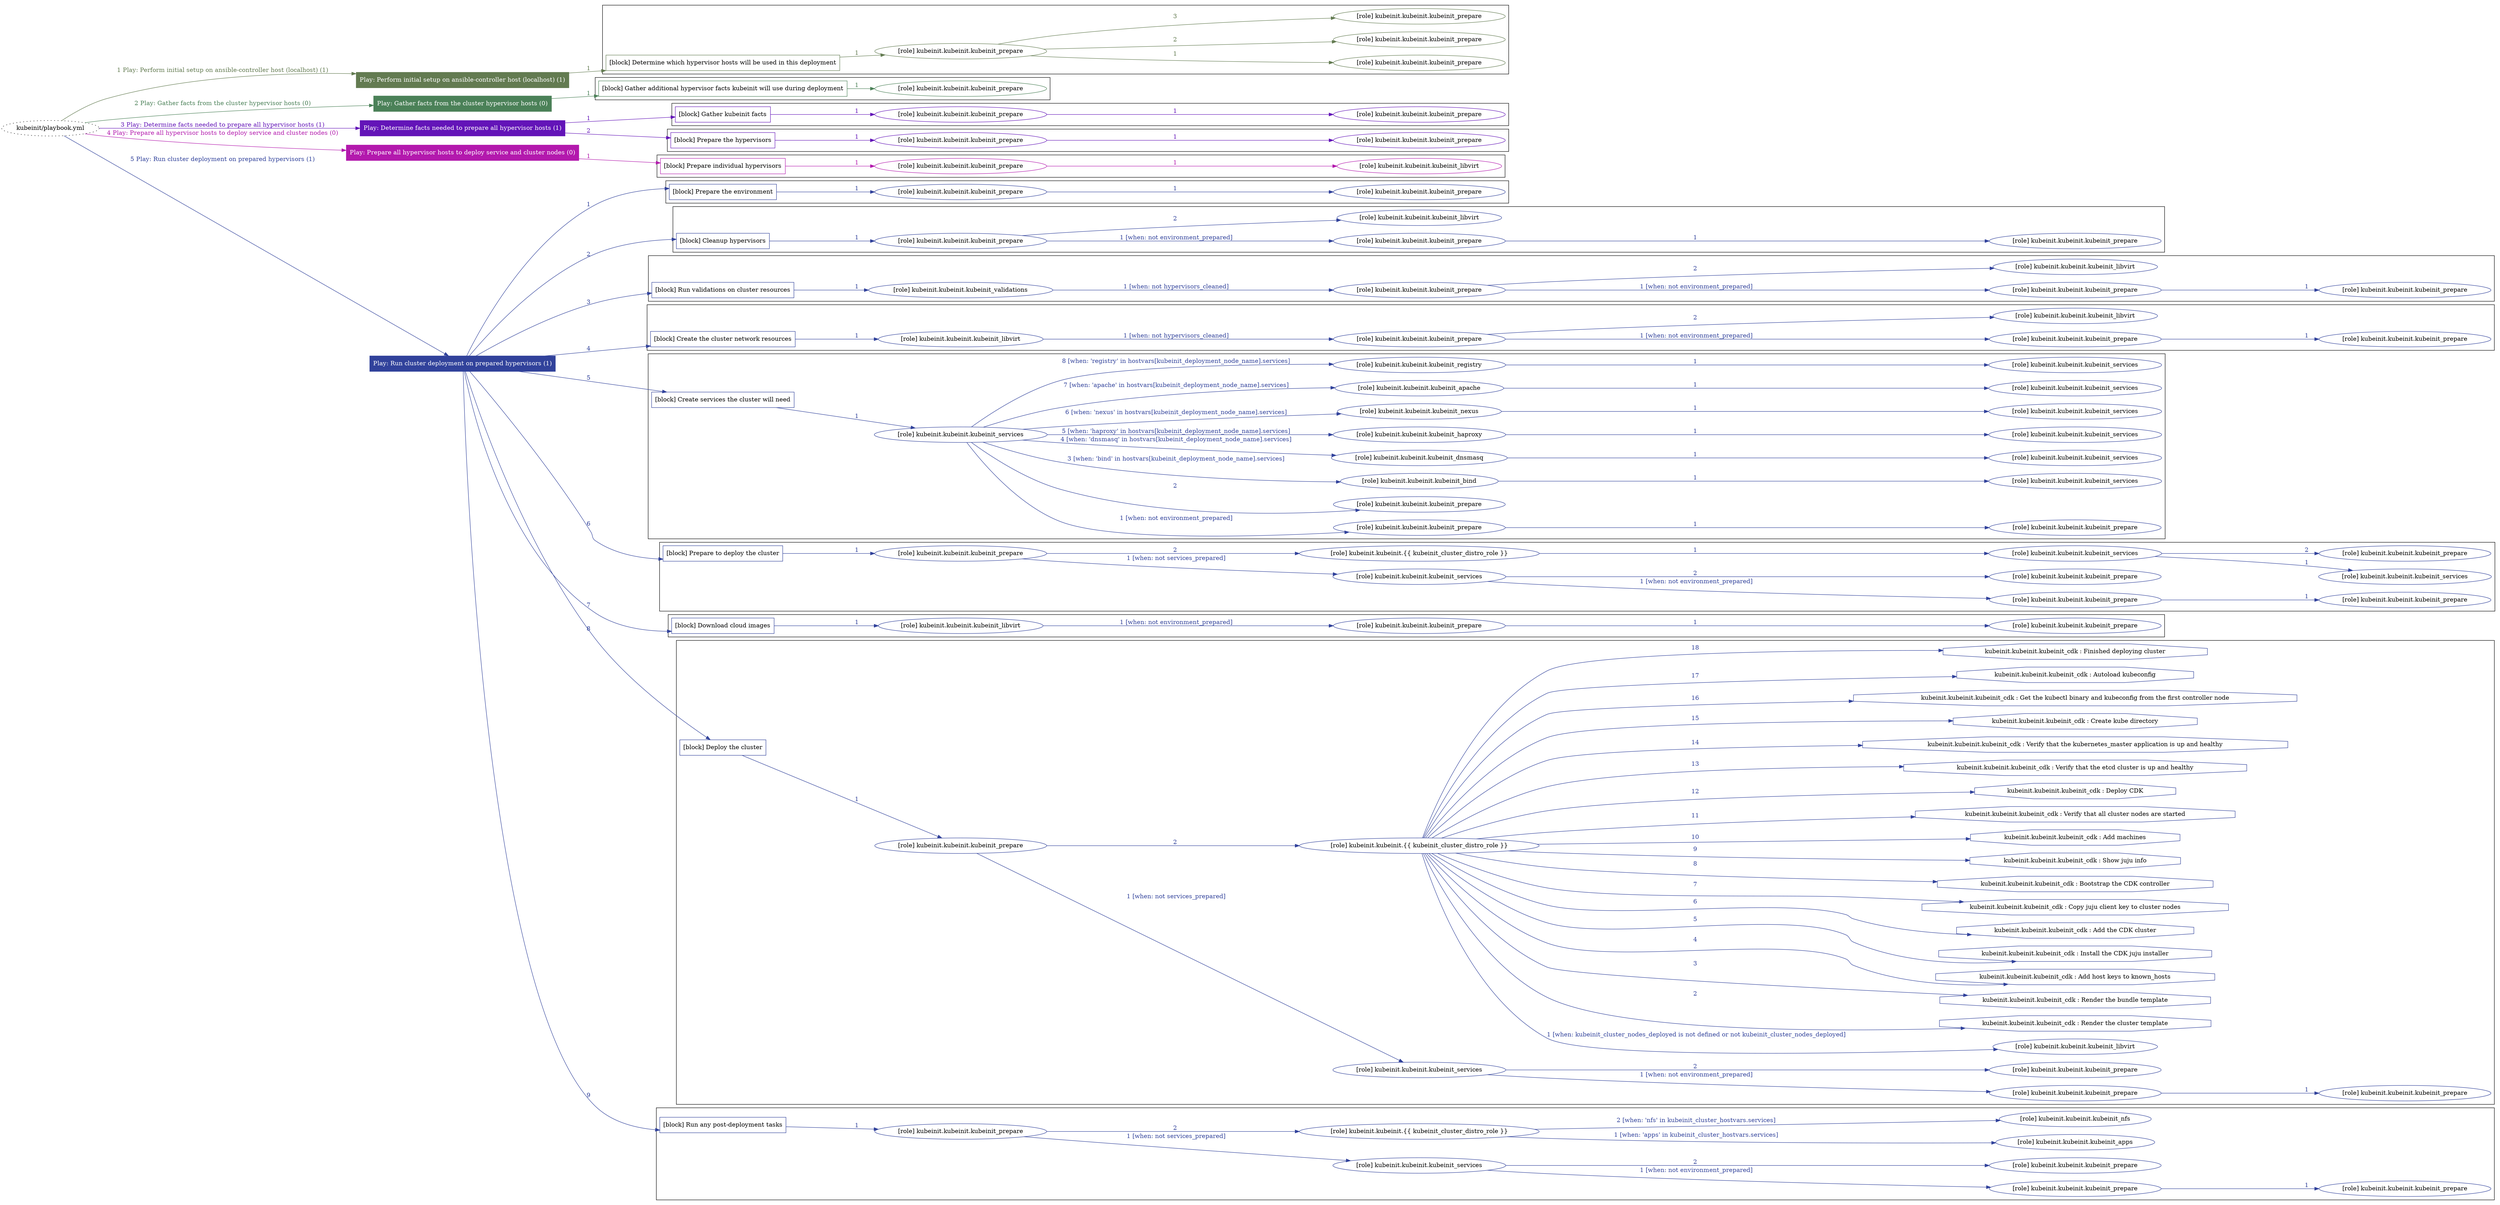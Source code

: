 digraph {
	graph [concentrate=true ordering=in rankdir=LR ratio=fill]
	edge [esep=5 sep=10]
	"kubeinit/playbook.yml" [URL="/home/runner/work/kubeinit/kubeinit/kubeinit/playbook.yml" id=playbook_e1e4da95 style=dotted]
	"kubeinit/playbook.yml" -> play_d8d4d4ca [label="1 Play: Perform initial setup on ansible-controller host (localhost) (1)" color="#637b51" fontcolor="#637b51" id=edge_playbook_e1e4da95_play_d8d4d4ca labeltooltip="1 Play: Perform initial setup on ansible-controller host (localhost) (1)" tooltip="1 Play: Perform initial setup on ansible-controller host (localhost) (1)"]
	subgraph "Play: Perform initial setup on ansible-controller host (localhost) (1)" {
		play_d8d4d4ca [label="Play: Perform initial setup on ansible-controller host (localhost) (1)" URL="/home/runner/work/kubeinit/kubeinit/kubeinit/playbook.yml" color="#637b51" fontcolor="#ffffff" id=play_d8d4d4ca shape=box style=filled tooltip=localhost]
		play_d8d4d4ca -> block_7178532d [label=1 color="#637b51" fontcolor="#637b51" id=edge_1_play_d8d4d4ca_block_7178532d labeltooltip=1 tooltip=1]
		subgraph cluster_block_7178532d {
			block_7178532d [label="[block] Determine which hypervisor hosts will be used in this deployment" URL="/home/runner/work/kubeinit/kubeinit/kubeinit/playbook.yml" color="#637b51" id=block_7178532d labeltooltip="Determine which hypervisor hosts will be used in this deployment" shape=box tooltip="Determine which hypervisor hosts will be used in this deployment"]
			block_7178532d -> role_4042039b [label="1 " color="#637b51" fontcolor="#637b51" id=edge_1_block_7178532d_role_4042039b labeltooltip="1 " tooltip="1 "]
			subgraph "kubeinit.kubeinit.kubeinit_prepare" {
				role_4042039b [label="[role] kubeinit.kubeinit.kubeinit_prepare" URL="/home/runner/work/kubeinit/kubeinit/kubeinit/playbook.yml" color="#637b51" id=role_4042039b tooltip="kubeinit.kubeinit.kubeinit_prepare"]
				role_4042039b -> role_288b2e9c [label="1 " color="#637b51" fontcolor="#637b51" id=edge_1_role_4042039b_role_288b2e9c labeltooltip="1 " tooltip="1 "]
				subgraph "kubeinit.kubeinit.kubeinit_prepare" {
					role_288b2e9c [label="[role] kubeinit.kubeinit.kubeinit_prepare" URL="/home/runner/.ansible/collections/ansible_collections/kubeinit/kubeinit/roles/kubeinit_prepare/tasks/build_hypervisors_group.yml" color="#637b51" id=role_288b2e9c tooltip="kubeinit.kubeinit.kubeinit_prepare"]
				}
				role_4042039b -> role_0682176b [label="2 " color="#637b51" fontcolor="#637b51" id=edge_2_role_4042039b_role_0682176b labeltooltip="2 " tooltip="2 "]
				subgraph "kubeinit.kubeinit.kubeinit_prepare" {
					role_0682176b [label="[role] kubeinit.kubeinit.kubeinit_prepare" URL="/home/runner/.ansible/collections/ansible_collections/kubeinit/kubeinit/roles/kubeinit_prepare/tasks/build_hypervisors_group.yml" color="#637b51" id=role_0682176b tooltip="kubeinit.kubeinit.kubeinit_prepare"]
				}
				role_4042039b -> role_2cf18e9c [label="3 " color="#637b51" fontcolor="#637b51" id=edge_3_role_4042039b_role_2cf18e9c labeltooltip="3 " tooltip="3 "]
				subgraph "kubeinit.kubeinit.kubeinit_prepare" {
					role_2cf18e9c [label="[role] kubeinit.kubeinit.kubeinit_prepare" URL="/home/runner/.ansible/collections/ansible_collections/kubeinit/kubeinit/roles/kubeinit_prepare/tasks/build_hypervisors_group.yml" color="#637b51" id=role_2cf18e9c tooltip="kubeinit.kubeinit.kubeinit_prepare"]
				}
			}
		}
	}
	"kubeinit/playbook.yml" -> play_faad1d9b [label="2 Play: Gather facts from the cluster hypervisor hosts (0)" color="#4b8158" fontcolor="#4b8158" id=edge_playbook_e1e4da95_play_faad1d9b labeltooltip="2 Play: Gather facts from the cluster hypervisor hosts (0)" tooltip="2 Play: Gather facts from the cluster hypervisor hosts (0)"]
	subgraph "Play: Gather facts from the cluster hypervisor hosts (0)" {
		play_faad1d9b [label="Play: Gather facts from the cluster hypervisor hosts (0)" URL="/home/runner/work/kubeinit/kubeinit/kubeinit/playbook.yml" color="#4b8158" fontcolor="#ffffff" id=play_faad1d9b shape=box style=filled tooltip="Play: Gather facts from the cluster hypervisor hosts (0)"]
		play_faad1d9b -> block_1a191f81 [label=1 color="#4b8158" fontcolor="#4b8158" id=edge_1_play_faad1d9b_block_1a191f81 labeltooltip=1 tooltip=1]
		subgraph cluster_block_1a191f81 {
			block_1a191f81 [label="[block] Gather additional hypervisor facts kubeinit will use during deployment" URL="/home/runner/work/kubeinit/kubeinit/kubeinit/playbook.yml" color="#4b8158" id=block_1a191f81 labeltooltip="Gather additional hypervisor facts kubeinit will use during deployment" shape=box tooltip="Gather additional hypervisor facts kubeinit will use during deployment"]
			block_1a191f81 -> role_dd148621 [label="1 " color="#4b8158" fontcolor="#4b8158" id=edge_1_block_1a191f81_role_dd148621 labeltooltip="1 " tooltip="1 "]
			subgraph "kubeinit.kubeinit.kubeinit_prepare" {
				role_dd148621 [label="[role] kubeinit.kubeinit.kubeinit_prepare" URL="/home/runner/work/kubeinit/kubeinit/kubeinit/playbook.yml" color="#4b8158" id=role_dd148621 tooltip="kubeinit.kubeinit.kubeinit_prepare"]
			}
		}
	}
	"kubeinit/playbook.yml" -> play_9a95174c [label="3 Play: Determine facts needed to prepare all hypervisor hosts (1)" color="#6314b8" fontcolor="#6314b8" id=edge_playbook_e1e4da95_play_9a95174c labeltooltip="3 Play: Determine facts needed to prepare all hypervisor hosts (1)" tooltip="3 Play: Determine facts needed to prepare all hypervisor hosts (1)"]
	subgraph "Play: Determine facts needed to prepare all hypervisor hosts (1)" {
		play_9a95174c [label="Play: Determine facts needed to prepare all hypervisor hosts (1)" URL="/home/runner/work/kubeinit/kubeinit/kubeinit/playbook.yml" color="#6314b8" fontcolor="#ffffff" id=play_9a95174c shape=box style=filled tooltip=localhost]
		play_9a95174c -> block_480cbe1d [label=1 color="#6314b8" fontcolor="#6314b8" id=edge_1_play_9a95174c_block_480cbe1d labeltooltip=1 tooltip=1]
		subgraph cluster_block_480cbe1d {
			block_480cbe1d [label="[block] Gather kubeinit facts" URL="/home/runner/work/kubeinit/kubeinit/kubeinit/playbook.yml" color="#6314b8" id=block_480cbe1d labeltooltip="Gather kubeinit facts" shape=box tooltip="Gather kubeinit facts"]
			block_480cbe1d -> role_0098c90d [label="1 " color="#6314b8" fontcolor="#6314b8" id=edge_1_block_480cbe1d_role_0098c90d labeltooltip="1 " tooltip="1 "]
			subgraph "kubeinit.kubeinit.kubeinit_prepare" {
				role_0098c90d [label="[role] kubeinit.kubeinit.kubeinit_prepare" URL="/home/runner/work/kubeinit/kubeinit/kubeinit/playbook.yml" color="#6314b8" id=role_0098c90d tooltip="kubeinit.kubeinit.kubeinit_prepare"]
				role_0098c90d -> role_ab1ab7ad [label="1 " color="#6314b8" fontcolor="#6314b8" id=edge_1_role_0098c90d_role_ab1ab7ad labeltooltip="1 " tooltip="1 "]
				subgraph "kubeinit.kubeinit.kubeinit_prepare" {
					role_ab1ab7ad [label="[role] kubeinit.kubeinit.kubeinit_prepare" URL="/home/runner/.ansible/collections/ansible_collections/kubeinit/kubeinit/roles/kubeinit_prepare/tasks/gather_kubeinit_facts.yml" color="#6314b8" id=role_ab1ab7ad tooltip="kubeinit.kubeinit.kubeinit_prepare"]
				}
			}
		}
		play_9a95174c -> block_c4bb0f3f [label=2 color="#6314b8" fontcolor="#6314b8" id=edge_2_play_9a95174c_block_c4bb0f3f labeltooltip=2 tooltip=2]
		subgraph cluster_block_c4bb0f3f {
			block_c4bb0f3f [label="[block] Prepare the hypervisors" URL="/home/runner/work/kubeinit/kubeinit/kubeinit/playbook.yml" color="#6314b8" id=block_c4bb0f3f labeltooltip="Prepare the hypervisors" shape=box tooltip="Prepare the hypervisors"]
			block_c4bb0f3f -> role_f9d6771d [label="1 " color="#6314b8" fontcolor="#6314b8" id=edge_1_block_c4bb0f3f_role_f9d6771d labeltooltip="1 " tooltip="1 "]
			subgraph "kubeinit.kubeinit.kubeinit_prepare" {
				role_f9d6771d [label="[role] kubeinit.kubeinit.kubeinit_prepare" URL="/home/runner/work/kubeinit/kubeinit/kubeinit/playbook.yml" color="#6314b8" id=role_f9d6771d tooltip="kubeinit.kubeinit.kubeinit_prepare"]
				role_f9d6771d -> role_f7656b5c [label="1 " color="#6314b8" fontcolor="#6314b8" id=edge_1_role_f9d6771d_role_f7656b5c labeltooltip="1 " tooltip="1 "]
				subgraph "kubeinit.kubeinit.kubeinit_prepare" {
					role_f7656b5c [label="[role] kubeinit.kubeinit.kubeinit_prepare" URL="/home/runner/.ansible/collections/ansible_collections/kubeinit/kubeinit/roles/kubeinit_prepare/tasks/gather_kubeinit_facts.yml" color="#6314b8" id=role_f7656b5c tooltip="kubeinit.kubeinit.kubeinit_prepare"]
				}
			}
		}
	}
	"kubeinit/playbook.yml" -> play_674c0ba4 [label="4 Play: Prepare all hypervisor hosts to deploy service and cluster nodes (0)" color="#b319ad" fontcolor="#b319ad" id=edge_playbook_e1e4da95_play_674c0ba4 labeltooltip="4 Play: Prepare all hypervisor hosts to deploy service and cluster nodes (0)" tooltip="4 Play: Prepare all hypervisor hosts to deploy service and cluster nodes (0)"]
	subgraph "Play: Prepare all hypervisor hosts to deploy service and cluster nodes (0)" {
		play_674c0ba4 [label="Play: Prepare all hypervisor hosts to deploy service and cluster nodes (0)" URL="/home/runner/work/kubeinit/kubeinit/kubeinit/playbook.yml" color="#b319ad" fontcolor="#ffffff" id=play_674c0ba4 shape=box style=filled tooltip="Play: Prepare all hypervisor hosts to deploy service and cluster nodes (0)"]
		play_674c0ba4 -> block_25540a7f [label=1 color="#b319ad" fontcolor="#b319ad" id=edge_1_play_674c0ba4_block_25540a7f labeltooltip=1 tooltip=1]
		subgraph cluster_block_25540a7f {
			block_25540a7f [label="[block] Prepare individual hypervisors" URL="/home/runner/work/kubeinit/kubeinit/kubeinit/playbook.yml" color="#b319ad" id=block_25540a7f labeltooltip="Prepare individual hypervisors" shape=box tooltip="Prepare individual hypervisors"]
			block_25540a7f -> role_861c9863 [label="1 " color="#b319ad" fontcolor="#b319ad" id=edge_1_block_25540a7f_role_861c9863 labeltooltip="1 " tooltip="1 "]
			subgraph "kubeinit.kubeinit.kubeinit_prepare" {
				role_861c9863 [label="[role] kubeinit.kubeinit.kubeinit_prepare" URL="/home/runner/work/kubeinit/kubeinit/kubeinit/playbook.yml" color="#b319ad" id=role_861c9863 tooltip="kubeinit.kubeinit.kubeinit_prepare"]
				role_861c9863 -> role_f15ab247 [label="1 " color="#b319ad" fontcolor="#b319ad" id=edge_1_role_861c9863_role_f15ab247 labeltooltip="1 " tooltip="1 "]
				subgraph "kubeinit.kubeinit.kubeinit_libvirt" {
					role_f15ab247 [label="[role] kubeinit.kubeinit.kubeinit_libvirt" URL="/home/runner/.ansible/collections/ansible_collections/kubeinit/kubeinit/roles/kubeinit_prepare/tasks/prepare_hypervisor.yml" color="#b319ad" id=role_f15ab247 tooltip="kubeinit.kubeinit.kubeinit_libvirt"]
				}
			}
		}
	}
	"kubeinit/playbook.yml" -> play_2b85de58 [label="5 Play: Run cluster deployment on prepared hypervisors (1)" color="#31429b" fontcolor="#31429b" id=edge_playbook_e1e4da95_play_2b85de58 labeltooltip="5 Play: Run cluster deployment on prepared hypervisors (1)" tooltip="5 Play: Run cluster deployment on prepared hypervisors (1)"]
	subgraph "Play: Run cluster deployment on prepared hypervisors (1)" {
		play_2b85de58 [label="Play: Run cluster deployment on prepared hypervisors (1)" URL="/home/runner/work/kubeinit/kubeinit/kubeinit/playbook.yml" color="#31429b" fontcolor="#ffffff" id=play_2b85de58 shape=box style=filled tooltip=localhost]
		play_2b85de58 -> block_8cc880cf [label=1 color="#31429b" fontcolor="#31429b" id=edge_1_play_2b85de58_block_8cc880cf labeltooltip=1 tooltip=1]
		subgraph cluster_block_8cc880cf {
			block_8cc880cf [label="[block] Prepare the environment" URL="/home/runner/work/kubeinit/kubeinit/kubeinit/playbook.yml" color="#31429b" id=block_8cc880cf labeltooltip="Prepare the environment" shape=box tooltip="Prepare the environment"]
			block_8cc880cf -> role_47efec41 [label="1 " color="#31429b" fontcolor="#31429b" id=edge_1_block_8cc880cf_role_47efec41 labeltooltip="1 " tooltip="1 "]
			subgraph "kubeinit.kubeinit.kubeinit_prepare" {
				role_47efec41 [label="[role] kubeinit.kubeinit.kubeinit_prepare" URL="/home/runner/work/kubeinit/kubeinit/kubeinit/playbook.yml" color="#31429b" id=role_47efec41 tooltip="kubeinit.kubeinit.kubeinit_prepare"]
				role_47efec41 -> role_782ab418 [label="1 " color="#31429b" fontcolor="#31429b" id=edge_1_role_47efec41_role_782ab418 labeltooltip="1 " tooltip="1 "]
				subgraph "kubeinit.kubeinit.kubeinit_prepare" {
					role_782ab418 [label="[role] kubeinit.kubeinit.kubeinit_prepare" URL="/home/runner/.ansible/collections/ansible_collections/kubeinit/kubeinit/roles/kubeinit_prepare/tasks/gather_kubeinit_facts.yml" color="#31429b" id=role_782ab418 tooltip="kubeinit.kubeinit.kubeinit_prepare"]
				}
			}
		}
		play_2b85de58 -> block_e4428276 [label=2 color="#31429b" fontcolor="#31429b" id=edge_2_play_2b85de58_block_e4428276 labeltooltip=2 tooltip=2]
		subgraph cluster_block_e4428276 {
			block_e4428276 [label="[block] Cleanup hypervisors" URL="/home/runner/work/kubeinit/kubeinit/kubeinit/playbook.yml" color="#31429b" id=block_e4428276 labeltooltip="Cleanup hypervisors" shape=box tooltip="Cleanup hypervisors"]
			block_e4428276 -> role_70a4f35d [label="1 " color="#31429b" fontcolor="#31429b" id=edge_1_block_e4428276_role_70a4f35d labeltooltip="1 " tooltip="1 "]
			subgraph "kubeinit.kubeinit.kubeinit_prepare" {
				role_70a4f35d [label="[role] kubeinit.kubeinit.kubeinit_prepare" URL="/home/runner/work/kubeinit/kubeinit/kubeinit/playbook.yml" color="#31429b" id=role_70a4f35d tooltip="kubeinit.kubeinit.kubeinit_prepare"]
				role_70a4f35d -> role_fd4d84f5 [label="1 [when: not environment_prepared]" color="#31429b" fontcolor="#31429b" id=edge_1_role_70a4f35d_role_fd4d84f5 labeltooltip="1 [when: not environment_prepared]" tooltip="1 [when: not environment_prepared]"]
				subgraph "kubeinit.kubeinit.kubeinit_prepare" {
					role_fd4d84f5 [label="[role] kubeinit.kubeinit.kubeinit_prepare" URL="/home/runner/.ansible/collections/ansible_collections/kubeinit/kubeinit/roles/kubeinit_prepare/tasks/cleanup_hypervisors.yml" color="#31429b" id=role_fd4d84f5 tooltip="kubeinit.kubeinit.kubeinit_prepare"]
					role_fd4d84f5 -> role_768e4de8 [label="1 " color="#31429b" fontcolor="#31429b" id=edge_1_role_fd4d84f5_role_768e4de8 labeltooltip="1 " tooltip="1 "]
					subgraph "kubeinit.kubeinit.kubeinit_prepare" {
						role_768e4de8 [label="[role] kubeinit.kubeinit.kubeinit_prepare" URL="/home/runner/.ansible/collections/ansible_collections/kubeinit/kubeinit/roles/kubeinit_prepare/tasks/gather_kubeinit_facts.yml" color="#31429b" id=role_768e4de8 tooltip="kubeinit.kubeinit.kubeinit_prepare"]
					}
				}
				role_70a4f35d -> role_57cec357 [label="2 " color="#31429b" fontcolor="#31429b" id=edge_2_role_70a4f35d_role_57cec357 labeltooltip="2 " tooltip="2 "]
				subgraph "kubeinit.kubeinit.kubeinit_libvirt" {
					role_57cec357 [label="[role] kubeinit.kubeinit.kubeinit_libvirt" URL="/home/runner/.ansible/collections/ansible_collections/kubeinit/kubeinit/roles/kubeinit_prepare/tasks/cleanup_hypervisors.yml" color="#31429b" id=role_57cec357 tooltip="kubeinit.kubeinit.kubeinit_libvirt"]
				}
			}
		}
		play_2b85de58 -> block_4861296e [label=3 color="#31429b" fontcolor="#31429b" id=edge_3_play_2b85de58_block_4861296e labeltooltip=3 tooltip=3]
		subgraph cluster_block_4861296e {
			block_4861296e [label="[block] Run validations on cluster resources" URL="/home/runner/work/kubeinit/kubeinit/kubeinit/playbook.yml" color="#31429b" id=block_4861296e labeltooltip="Run validations on cluster resources" shape=box tooltip="Run validations on cluster resources"]
			block_4861296e -> role_fcd9c5e8 [label="1 " color="#31429b" fontcolor="#31429b" id=edge_1_block_4861296e_role_fcd9c5e8 labeltooltip="1 " tooltip="1 "]
			subgraph "kubeinit.kubeinit.kubeinit_validations" {
				role_fcd9c5e8 [label="[role] kubeinit.kubeinit.kubeinit_validations" URL="/home/runner/work/kubeinit/kubeinit/kubeinit/playbook.yml" color="#31429b" id=role_fcd9c5e8 tooltip="kubeinit.kubeinit.kubeinit_validations"]
				role_fcd9c5e8 -> role_704399d2 [label="1 [when: not hypervisors_cleaned]" color="#31429b" fontcolor="#31429b" id=edge_1_role_fcd9c5e8_role_704399d2 labeltooltip="1 [when: not hypervisors_cleaned]" tooltip="1 [when: not hypervisors_cleaned]"]
				subgraph "kubeinit.kubeinit.kubeinit_prepare" {
					role_704399d2 [label="[role] kubeinit.kubeinit.kubeinit_prepare" URL="/home/runner/.ansible/collections/ansible_collections/kubeinit/kubeinit/roles/kubeinit_validations/tasks/main.yml" color="#31429b" id=role_704399d2 tooltip="kubeinit.kubeinit.kubeinit_prepare"]
					role_704399d2 -> role_61cd9339 [label="1 [when: not environment_prepared]" color="#31429b" fontcolor="#31429b" id=edge_1_role_704399d2_role_61cd9339 labeltooltip="1 [when: not environment_prepared]" tooltip="1 [when: not environment_prepared]"]
					subgraph "kubeinit.kubeinit.kubeinit_prepare" {
						role_61cd9339 [label="[role] kubeinit.kubeinit.kubeinit_prepare" URL="/home/runner/.ansible/collections/ansible_collections/kubeinit/kubeinit/roles/kubeinit_prepare/tasks/cleanup_hypervisors.yml" color="#31429b" id=role_61cd9339 tooltip="kubeinit.kubeinit.kubeinit_prepare"]
						role_61cd9339 -> role_282848b5 [label="1 " color="#31429b" fontcolor="#31429b" id=edge_1_role_61cd9339_role_282848b5 labeltooltip="1 " tooltip="1 "]
						subgraph "kubeinit.kubeinit.kubeinit_prepare" {
							role_282848b5 [label="[role] kubeinit.kubeinit.kubeinit_prepare" URL="/home/runner/.ansible/collections/ansible_collections/kubeinit/kubeinit/roles/kubeinit_prepare/tasks/gather_kubeinit_facts.yml" color="#31429b" id=role_282848b5 tooltip="kubeinit.kubeinit.kubeinit_prepare"]
						}
					}
					role_704399d2 -> role_2e7571ec [label="2 " color="#31429b" fontcolor="#31429b" id=edge_2_role_704399d2_role_2e7571ec labeltooltip="2 " tooltip="2 "]
					subgraph "kubeinit.kubeinit.kubeinit_libvirt" {
						role_2e7571ec [label="[role] kubeinit.kubeinit.kubeinit_libvirt" URL="/home/runner/.ansible/collections/ansible_collections/kubeinit/kubeinit/roles/kubeinit_prepare/tasks/cleanup_hypervisors.yml" color="#31429b" id=role_2e7571ec tooltip="kubeinit.kubeinit.kubeinit_libvirt"]
					}
				}
			}
		}
		play_2b85de58 -> block_3d1e4376 [label=4 color="#31429b" fontcolor="#31429b" id=edge_4_play_2b85de58_block_3d1e4376 labeltooltip=4 tooltip=4]
		subgraph cluster_block_3d1e4376 {
			block_3d1e4376 [label="[block] Create the cluster network resources" URL="/home/runner/work/kubeinit/kubeinit/kubeinit/playbook.yml" color="#31429b" id=block_3d1e4376 labeltooltip="Create the cluster network resources" shape=box tooltip="Create the cluster network resources"]
			block_3d1e4376 -> role_6c755dd9 [label="1 " color="#31429b" fontcolor="#31429b" id=edge_1_block_3d1e4376_role_6c755dd9 labeltooltip="1 " tooltip="1 "]
			subgraph "kubeinit.kubeinit.kubeinit_libvirt" {
				role_6c755dd9 [label="[role] kubeinit.kubeinit.kubeinit_libvirt" URL="/home/runner/work/kubeinit/kubeinit/kubeinit/playbook.yml" color="#31429b" id=role_6c755dd9 tooltip="kubeinit.kubeinit.kubeinit_libvirt"]
				role_6c755dd9 -> role_7cd19bbb [label="1 [when: not hypervisors_cleaned]" color="#31429b" fontcolor="#31429b" id=edge_1_role_6c755dd9_role_7cd19bbb labeltooltip="1 [when: not hypervisors_cleaned]" tooltip="1 [when: not hypervisors_cleaned]"]
				subgraph "kubeinit.kubeinit.kubeinit_prepare" {
					role_7cd19bbb [label="[role] kubeinit.kubeinit.kubeinit_prepare" URL="/home/runner/.ansible/collections/ansible_collections/kubeinit/kubeinit/roles/kubeinit_libvirt/tasks/create_network.yml" color="#31429b" id=role_7cd19bbb tooltip="kubeinit.kubeinit.kubeinit_prepare"]
					role_7cd19bbb -> role_2f58f3f0 [label="1 [when: not environment_prepared]" color="#31429b" fontcolor="#31429b" id=edge_1_role_7cd19bbb_role_2f58f3f0 labeltooltip="1 [when: not environment_prepared]" tooltip="1 [when: not environment_prepared]"]
					subgraph "kubeinit.kubeinit.kubeinit_prepare" {
						role_2f58f3f0 [label="[role] kubeinit.kubeinit.kubeinit_prepare" URL="/home/runner/.ansible/collections/ansible_collections/kubeinit/kubeinit/roles/kubeinit_prepare/tasks/cleanup_hypervisors.yml" color="#31429b" id=role_2f58f3f0 tooltip="kubeinit.kubeinit.kubeinit_prepare"]
						role_2f58f3f0 -> role_3c39f061 [label="1 " color="#31429b" fontcolor="#31429b" id=edge_1_role_2f58f3f0_role_3c39f061 labeltooltip="1 " tooltip="1 "]
						subgraph "kubeinit.kubeinit.kubeinit_prepare" {
							role_3c39f061 [label="[role] kubeinit.kubeinit.kubeinit_prepare" URL="/home/runner/.ansible/collections/ansible_collections/kubeinit/kubeinit/roles/kubeinit_prepare/tasks/gather_kubeinit_facts.yml" color="#31429b" id=role_3c39f061 tooltip="kubeinit.kubeinit.kubeinit_prepare"]
						}
					}
					role_7cd19bbb -> role_d7ff1df0 [label="2 " color="#31429b" fontcolor="#31429b" id=edge_2_role_7cd19bbb_role_d7ff1df0 labeltooltip="2 " tooltip="2 "]
					subgraph "kubeinit.kubeinit.kubeinit_libvirt" {
						role_d7ff1df0 [label="[role] kubeinit.kubeinit.kubeinit_libvirt" URL="/home/runner/.ansible/collections/ansible_collections/kubeinit/kubeinit/roles/kubeinit_prepare/tasks/cleanup_hypervisors.yml" color="#31429b" id=role_d7ff1df0 tooltip="kubeinit.kubeinit.kubeinit_libvirt"]
					}
				}
			}
		}
		play_2b85de58 -> block_2cd5200f [label=5 color="#31429b" fontcolor="#31429b" id=edge_5_play_2b85de58_block_2cd5200f labeltooltip=5 tooltip=5]
		subgraph cluster_block_2cd5200f {
			block_2cd5200f [label="[block] Create services the cluster will need" URL="/home/runner/work/kubeinit/kubeinit/kubeinit/playbook.yml" color="#31429b" id=block_2cd5200f labeltooltip="Create services the cluster will need" shape=box tooltip="Create services the cluster will need"]
			block_2cd5200f -> role_12662ac8 [label="1 " color="#31429b" fontcolor="#31429b" id=edge_1_block_2cd5200f_role_12662ac8 labeltooltip="1 " tooltip="1 "]
			subgraph "kubeinit.kubeinit.kubeinit_services" {
				role_12662ac8 [label="[role] kubeinit.kubeinit.kubeinit_services" URL="/home/runner/work/kubeinit/kubeinit/kubeinit/playbook.yml" color="#31429b" id=role_12662ac8 tooltip="kubeinit.kubeinit.kubeinit_services"]
				role_12662ac8 -> role_bc2f36ed [label="1 [when: not environment_prepared]" color="#31429b" fontcolor="#31429b" id=edge_1_role_12662ac8_role_bc2f36ed labeltooltip="1 [when: not environment_prepared]" tooltip="1 [when: not environment_prepared]"]
				subgraph "kubeinit.kubeinit.kubeinit_prepare" {
					role_bc2f36ed [label="[role] kubeinit.kubeinit.kubeinit_prepare" URL="/home/runner/.ansible/collections/ansible_collections/kubeinit/kubeinit/roles/kubeinit_services/tasks/main.yml" color="#31429b" id=role_bc2f36ed tooltip="kubeinit.kubeinit.kubeinit_prepare"]
					role_bc2f36ed -> role_4e8aae48 [label="1 " color="#31429b" fontcolor="#31429b" id=edge_1_role_bc2f36ed_role_4e8aae48 labeltooltip="1 " tooltip="1 "]
					subgraph "kubeinit.kubeinit.kubeinit_prepare" {
						role_4e8aae48 [label="[role] kubeinit.kubeinit.kubeinit_prepare" URL="/home/runner/.ansible/collections/ansible_collections/kubeinit/kubeinit/roles/kubeinit_prepare/tasks/gather_kubeinit_facts.yml" color="#31429b" id=role_4e8aae48 tooltip="kubeinit.kubeinit.kubeinit_prepare"]
					}
				}
				role_12662ac8 -> role_25738e21 [label="2 " color="#31429b" fontcolor="#31429b" id=edge_2_role_12662ac8_role_25738e21 labeltooltip="2 " tooltip="2 "]
				subgraph "kubeinit.kubeinit.kubeinit_prepare" {
					role_25738e21 [label="[role] kubeinit.kubeinit.kubeinit_prepare" URL="/home/runner/.ansible/collections/ansible_collections/kubeinit/kubeinit/roles/kubeinit_services/tasks/00_create_service_pod.yml" color="#31429b" id=role_25738e21 tooltip="kubeinit.kubeinit.kubeinit_prepare"]
				}
				role_12662ac8 -> role_5c75ee27 [label="3 [when: 'bind' in hostvars[kubeinit_deployment_node_name].services]" color="#31429b" fontcolor="#31429b" id=edge_3_role_12662ac8_role_5c75ee27 labeltooltip="3 [when: 'bind' in hostvars[kubeinit_deployment_node_name].services]" tooltip="3 [when: 'bind' in hostvars[kubeinit_deployment_node_name].services]"]
				subgraph "kubeinit.kubeinit.kubeinit_bind" {
					role_5c75ee27 [label="[role] kubeinit.kubeinit.kubeinit_bind" URL="/home/runner/.ansible/collections/ansible_collections/kubeinit/kubeinit/roles/kubeinit_services/tasks/start_services_containers.yml" color="#31429b" id=role_5c75ee27 tooltip="kubeinit.kubeinit.kubeinit_bind"]
					role_5c75ee27 -> role_8ad562bd [label="1 " color="#31429b" fontcolor="#31429b" id=edge_1_role_5c75ee27_role_8ad562bd labeltooltip="1 " tooltip="1 "]
					subgraph "kubeinit.kubeinit.kubeinit_services" {
						role_8ad562bd [label="[role] kubeinit.kubeinit.kubeinit_services" URL="/home/runner/.ansible/collections/ansible_collections/kubeinit/kubeinit/roles/kubeinit_bind/tasks/main.yml" color="#31429b" id=role_8ad562bd tooltip="kubeinit.kubeinit.kubeinit_services"]
					}
				}
				role_12662ac8 -> role_fe0726bd [label="4 [when: 'dnsmasq' in hostvars[kubeinit_deployment_node_name].services]" color="#31429b" fontcolor="#31429b" id=edge_4_role_12662ac8_role_fe0726bd labeltooltip="4 [when: 'dnsmasq' in hostvars[kubeinit_deployment_node_name].services]" tooltip="4 [when: 'dnsmasq' in hostvars[kubeinit_deployment_node_name].services]"]
				subgraph "kubeinit.kubeinit.kubeinit_dnsmasq" {
					role_fe0726bd [label="[role] kubeinit.kubeinit.kubeinit_dnsmasq" URL="/home/runner/.ansible/collections/ansible_collections/kubeinit/kubeinit/roles/kubeinit_services/tasks/start_services_containers.yml" color="#31429b" id=role_fe0726bd tooltip="kubeinit.kubeinit.kubeinit_dnsmasq"]
					role_fe0726bd -> role_207571ce [label="1 " color="#31429b" fontcolor="#31429b" id=edge_1_role_fe0726bd_role_207571ce labeltooltip="1 " tooltip="1 "]
					subgraph "kubeinit.kubeinit.kubeinit_services" {
						role_207571ce [label="[role] kubeinit.kubeinit.kubeinit_services" URL="/home/runner/.ansible/collections/ansible_collections/kubeinit/kubeinit/roles/kubeinit_dnsmasq/tasks/main.yml" color="#31429b" id=role_207571ce tooltip="kubeinit.kubeinit.kubeinit_services"]
					}
				}
				role_12662ac8 -> role_599a4cb0 [label="5 [when: 'haproxy' in hostvars[kubeinit_deployment_node_name].services]" color="#31429b" fontcolor="#31429b" id=edge_5_role_12662ac8_role_599a4cb0 labeltooltip="5 [when: 'haproxy' in hostvars[kubeinit_deployment_node_name].services]" tooltip="5 [when: 'haproxy' in hostvars[kubeinit_deployment_node_name].services]"]
				subgraph "kubeinit.kubeinit.kubeinit_haproxy" {
					role_599a4cb0 [label="[role] kubeinit.kubeinit.kubeinit_haproxy" URL="/home/runner/.ansible/collections/ansible_collections/kubeinit/kubeinit/roles/kubeinit_services/tasks/start_services_containers.yml" color="#31429b" id=role_599a4cb0 tooltip="kubeinit.kubeinit.kubeinit_haproxy"]
					role_599a4cb0 -> role_cff22f34 [label="1 " color="#31429b" fontcolor="#31429b" id=edge_1_role_599a4cb0_role_cff22f34 labeltooltip="1 " tooltip="1 "]
					subgraph "kubeinit.kubeinit.kubeinit_services" {
						role_cff22f34 [label="[role] kubeinit.kubeinit.kubeinit_services" URL="/home/runner/.ansible/collections/ansible_collections/kubeinit/kubeinit/roles/kubeinit_haproxy/tasks/main.yml" color="#31429b" id=role_cff22f34 tooltip="kubeinit.kubeinit.kubeinit_services"]
					}
				}
				role_12662ac8 -> role_7b6b4ce2 [label="6 [when: 'nexus' in hostvars[kubeinit_deployment_node_name].services]" color="#31429b" fontcolor="#31429b" id=edge_6_role_12662ac8_role_7b6b4ce2 labeltooltip="6 [when: 'nexus' in hostvars[kubeinit_deployment_node_name].services]" tooltip="6 [when: 'nexus' in hostvars[kubeinit_deployment_node_name].services]"]
				subgraph "kubeinit.kubeinit.kubeinit_nexus" {
					role_7b6b4ce2 [label="[role] kubeinit.kubeinit.kubeinit_nexus" URL="/home/runner/.ansible/collections/ansible_collections/kubeinit/kubeinit/roles/kubeinit_services/tasks/start_services_containers.yml" color="#31429b" id=role_7b6b4ce2 tooltip="kubeinit.kubeinit.kubeinit_nexus"]
					role_7b6b4ce2 -> role_dc4690b9 [label="1 " color="#31429b" fontcolor="#31429b" id=edge_1_role_7b6b4ce2_role_dc4690b9 labeltooltip="1 " tooltip="1 "]
					subgraph "kubeinit.kubeinit.kubeinit_services" {
						role_dc4690b9 [label="[role] kubeinit.kubeinit.kubeinit_services" URL="/home/runner/.ansible/collections/ansible_collections/kubeinit/kubeinit/roles/kubeinit_nexus/tasks/main.yml" color="#31429b" id=role_dc4690b9 tooltip="kubeinit.kubeinit.kubeinit_services"]
					}
				}
				role_12662ac8 -> role_7ee35ec9 [label="7 [when: 'apache' in hostvars[kubeinit_deployment_node_name].services]" color="#31429b" fontcolor="#31429b" id=edge_7_role_12662ac8_role_7ee35ec9 labeltooltip="7 [when: 'apache' in hostvars[kubeinit_deployment_node_name].services]" tooltip="7 [when: 'apache' in hostvars[kubeinit_deployment_node_name].services]"]
				subgraph "kubeinit.kubeinit.kubeinit_apache" {
					role_7ee35ec9 [label="[role] kubeinit.kubeinit.kubeinit_apache" URL="/home/runner/.ansible/collections/ansible_collections/kubeinit/kubeinit/roles/kubeinit_services/tasks/start_services_containers.yml" color="#31429b" id=role_7ee35ec9 tooltip="kubeinit.kubeinit.kubeinit_apache"]
					role_7ee35ec9 -> role_e233a364 [label="1 " color="#31429b" fontcolor="#31429b" id=edge_1_role_7ee35ec9_role_e233a364 labeltooltip="1 " tooltip="1 "]
					subgraph "kubeinit.kubeinit.kubeinit_services" {
						role_e233a364 [label="[role] kubeinit.kubeinit.kubeinit_services" URL="/home/runner/.ansible/collections/ansible_collections/kubeinit/kubeinit/roles/kubeinit_apache/tasks/main.yml" color="#31429b" id=role_e233a364 tooltip="kubeinit.kubeinit.kubeinit_services"]
					}
				}
				role_12662ac8 -> role_30101998 [label="8 [when: 'registry' in hostvars[kubeinit_deployment_node_name].services]" color="#31429b" fontcolor="#31429b" id=edge_8_role_12662ac8_role_30101998 labeltooltip="8 [when: 'registry' in hostvars[kubeinit_deployment_node_name].services]" tooltip="8 [when: 'registry' in hostvars[kubeinit_deployment_node_name].services]"]
				subgraph "kubeinit.kubeinit.kubeinit_registry" {
					role_30101998 [label="[role] kubeinit.kubeinit.kubeinit_registry" URL="/home/runner/.ansible/collections/ansible_collections/kubeinit/kubeinit/roles/kubeinit_services/tasks/start_services_containers.yml" color="#31429b" id=role_30101998 tooltip="kubeinit.kubeinit.kubeinit_registry"]
					role_30101998 -> role_703ff976 [label="1 " color="#31429b" fontcolor="#31429b" id=edge_1_role_30101998_role_703ff976 labeltooltip="1 " tooltip="1 "]
					subgraph "kubeinit.kubeinit.kubeinit_services" {
						role_703ff976 [label="[role] kubeinit.kubeinit.kubeinit_services" URL="/home/runner/.ansible/collections/ansible_collections/kubeinit/kubeinit/roles/kubeinit_registry/tasks/main.yml" color="#31429b" id=role_703ff976 tooltip="kubeinit.kubeinit.kubeinit_services"]
					}
				}
			}
		}
		play_2b85de58 -> block_02b13020 [label=6 color="#31429b" fontcolor="#31429b" id=edge_6_play_2b85de58_block_02b13020 labeltooltip=6 tooltip=6]
		subgraph cluster_block_02b13020 {
			block_02b13020 [label="[block] Prepare to deploy the cluster" URL="/home/runner/work/kubeinit/kubeinit/kubeinit/playbook.yml" color="#31429b" id=block_02b13020 labeltooltip="Prepare to deploy the cluster" shape=box tooltip="Prepare to deploy the cluster"]
			block_02b13020 -> role_f2a12a17 [label="1 " color="#31429b" fontcolor="#31429b" id=edge_1_block_02b13020_role_f2a12a17 labeltooltip="1 " tooltip="1 "]
			subgraph "kubeinit.kubeinit.kubeinit_prepare" {
				role_f2a12a17 [label="[role] kubeinit.kubeinit.kubeinit_prepare" URL="/home/runner/work/kubeinit/kubeinit/kubeinit/playbook.yml" color="#31429b" id=role_f2a12a17 tooltip="kubeinit.kubeinit.kubeinit_prepare"]
				role_f2a12a17 -> role_966b1cb8 [label="1 [when: not services_prepared]" color="#31429b" fontcolor="#31429b" id=edge_1_role_f2a12a17_role_966b1cb8 labeltooltip="1 [when: not services_prepared]" tooltip="1 [when: not services_prepared]"]
				subgraph "kubeinit.kubeinit.kubeinit_services" {
					role_966b1cb8 [label="[role] kubeinit.kubeinit.kubeinit_services" URL="/home/runner/.ansible/collections/ansible_collections/kubeinit/kubeinit/roles/kubeinit_prepare/tasks/prepare_cluster.yml" color="#31429b" id=role_966b1cb8 tooltip="kubeinit.kubeinit.kubeinit_services"]
					role_966b1cb8 -> role_87f730a6 [label="1 [when: not environment_prepared]" color="#31429b" fontcolor="#31429b" id=edge_1_role_966b1cb8_role_87f730a6 labeltooltip="1 [when: not environment_prepared]" tooltip="1 [when: not environment_prepared]"]
					subgraph "kubeinit.kubeinit.kubeinit_prepare" {
						role_87f730a6 [label="[role] kubeinit.kubeinit.kubeinit_prepare" URL="/home/runner/.ansible/collections/ansible_collections/kubeinit/kubeinit/roles/kubeinit_services/tasks/prepare_services.yml" color="#31429b" id=role_87f730a6 tooltip="kubeinit.kubeinit.kubeinit_prepare"]
						role_87f730a6 -> role_b71fa41f [label="1 " color="#31429b" fontcolor="#31429b" id=edge_1_role_87f730a6_role_b71fa41f labeltooltip="1 " tooltip="1 "]
						subgraph "kubeinit.kubeinit.kubeinit_prepare" {
							role_b71fa41f [label="[role] kubeinit.kubeinit.kubeinit_prepare" URL="/home/runner/.ansible/collections/ansible_collections/kubeinit/kubeinit/roles/kubeinit_prepare/tasks/gather_kubeinit_facts.yml" color="#31429b" id=role_b71fa41f tooltip="kubeinit.kubeinit.kubeinit_prepare"]
						}
					}
					role_966b1cb8 -> role_68f71fb6 [label="2 " color="#31429b" fontcolor="#31429b" id=edge_2_role_966b1cb8_role_68f71fb6 labeltooltip="2 " tooltip="2 "]
					subgraph "kubeinit.kubeinit.kubeinit_prepare" {
						role_68f71fb6 [label="[role] kubeinit.kubeinit.kubeinit_prepare" URL="/home/runner/.ansible/collections/ansible_collections/kubeinit/kubeinit/roles/kubeinit_services/tasks/prepare_services.yml" color="#31429b" id=role_68f71fb6 tooltip="kubeinit.kubeinit.kubeinit_prepare"]
					}
				}
				role_f2a12a17 -> role_c4ae0a81 [label="2 " color="#31429b" fontcolor="#31429b" id=edge_2_role_f2a12a17_role_c4ae0a81 labeltooltip="2 " tooltip="2 "]
				subgraph "kubeinit.kubeinit.{{ kubeinit_cluster_distro_role }}" {
					role_c4ae0a81 [label="[role] kubeinit.kubeinit.{{ kubeinit_cluster_distro_role }}" URL="/home/runner/.ansible/collections/ansible_collections/kubeinit/kubeinit/roles/kubeinit_prepare/tasks/prepare_cluster.yml" color="#31429b" id=role_c4ae0a81 tooltip="kubeinit.kubeinit.{{ kubeinit_cluster_distro_role }}"]
					role_c4ae0a81 -> role_d71b091d [label="1 " color="#31429b" fontcolor="#31429b" id=edge_1_role_c4ae0a81_role_d71b091d labeltooltip="1 " tooltip="1 "]
					subgraph "kubeinit.kubeinit.kubeinit_services" {
						role_d71b091d [label="[role] kubeinit.kubeinit.kubeinit_services" URL="/home/runner/.ansible/collections/ansible_collections/kubeinit/kubeinit/roles/kubeinit_cdk/tasks/prepare_cluster.yml" color="#31429b" id=role_d71b091d tooltip="kubeinit.kubeinit.kubeinit_services"]
						role_d71b091d -> role_b3ccb461 [label="1 " color="#31429b" fontcolor="#31429b" id=edge_1_role_d71b091d_role_b3ccb461 labeltooltip="1 " tooltip="1 "]
						subgraph "kubeinit.kubeinit.kubeinit_services" {
							role_b3ccb461 [label="[role] kubeinit.kubeinit.kubeinit_services" URL="/home/runner/.ansible/collections/ansible_collections/kubeinit/kubeinit/roles/kubeinit_services/tasks/create_provision_container.yml" color="#31429b" id=role_b3ccb461 tooltip="kubeinit.kubeinit.kubeinit_services"]
						}
						role_d71b091d -> role_6db55d32 [label="2 " color="#31429b" fontcolor="#31429b" id=edge_2_role_d71b091d_role_6db55d32 labeltooltip="2 " tooltip="2 "]
						subgraph "kubeinit.kubeinit.kubeinit_prepare" {
							role_6db55d32 [label="[role] kubeinit.kubeinit.kubeinit_prepare" URL="/home/runner/.ansible/collections/ansible_collections/kubeinit/kubeinit/roles/kubeinit_services/tasks/create_provision_container.yml" color="#31429b" id=role_6db55d32 tooltip="kubeinit.kubeinit.kubeinit_prepare"]
						}
					}
				}
			}
		}
		play_2b85de58 -> block_980c50d1 [label=7 color="#31429b" fontcolor="#31429b" id=edge_7_play_2b85de58_block_980c50d1 labeltooltip=7 tooltip=7]
		subgraph cluster_block_980c50d1 {
			block_980c50d1 [label="[block] Download cloud images" URL="/home/runner/work/kubeinit/kubeinit/kubeinit/playbook.yml" color="#31429b" id=block_980c50d1 labeltooltip="Download cloud images" shape=box tooltip="Download cloud images"]
			block_980c50d1 -> role_f173684b [label="1 " color="#31429b" fontcolor="#31429b" id=edge_1_block_980c50d1_role_f173684b labeltooltip="1 " tooltip="1 "]
			subgraph "kubeinit.kubeinit.kubeinit_libvirt" {
				role_f173684b [label="[role] kubeinit.kubeinit.kubeinit_libvirt" URL="/home/runner/work/kubeinit/kubeinit/kubeinit/playbook.yml" color="#31429b" id=role_f173684b tooltip="kubeinit.kubeinit.kubeinit_libvirt"]
				role_f173684b -> role_19cc026d [label="1 [when: not environment_prepared]" color="#31429b" fontcolor="#31429b" id=edge_1_role_f173684b_role_19cc026d labeltooltip="1 [when: not environment_prepared]" tooltip="1 [when: not environment_prepared]"]
				subgraph "kubeinit.kubeinit.kubeinit_prepare" {
					role_19cc026d [label="[role] kubeinit.kubeinit.kubeinit_prepare" URL="/home/runner/.ansible/collections/ansible_collections/kubeinit/kubeinit/roles/kubeinit_libvirt/tasks/download_cloud_images.yml" color="#31429b" id=role_19cc026d tooltip="kubeinit.kubeinit.kubeinit_prepare"]
					role_19cc026d -> role_9a2b3b4b [label="1 " color="#31429b" fontcolor="#31429b" id=edge_1_role_19cc026d_role_9a2b3b4b labeltooltip="1 " tooltip="1 "]
					subgraph "kubeinit.kubeinit.kubeinit_prepare" {
						role_9a2b3b4b [label="[role] kubeinit.kubeinit.kubeinit_prepare" URL="/home/runner/.ansible/collections/ansible_collections/kubeinit/kubeinit/roles/kubeinit_prepare/tasks/gather_kubeinit_facts.yml" color="#31429b" id=role_9a2b3b4b tooltip="kubeinit.kubeinit.kubeinit_prepare"]
					}
				}
			}
		}
		play_2b85de58 -> block_3224a76c [label=8 color="#31429b" fontcolor="#31429b" id=edge_8_play_2b85de58_block_3224a76c labeltooltip=8 tooltip=8]
		subgraph cluster_block_3224a76c {
			block_3224a76c [label="[block] Deploy the cluster" URL="/home/runner/work/kubeinit/kubeinit/kubeinit/playbook.yml" color="#31429b" id=block_3224a76c labeltooltip="Deploy the cluster" shape=box tooltip="Deploy the cluster"]
			block_3224a76c -> role_64656b5c [label="1 " color="#31429b" fontcolor="#31429b" id=edge_1_block_3224a76c_role_64656b5c labeltooltip="1 " tooltip="1 "]
			subgraph "kubeinit.kubeinit.kubeinit_prepare" {
				role_64656b5c [label="[role] kubeinit.kubeinit.kubeinit_prepare" URL="/home/runner/work/kubeinit/kubeinit/kubeinit/playbook.yml" color="#31429b" id=role_64656b5c tooltip="kubeinit.kubeinit.kubeinit_prepare"]
				role_64656b5c -> role_9824f7d9 [label="1 [when: not services_prepared]" color="#31429b" fontcolor="#31429b" id=edge_1_role_64656b5c_role_9824f7d9 labeltooltip="1 [when: not services_prepared]" tooltip="1 [when: not services_prepared]"]
				subgraph "kubeinit.kubeinit.kubeinit_services" {
					role_9824f7d9 [label="[role] kubeinit.kubeinit.kubeinit_services" URL="/home/runner/.ansible/collections/ansible_collections/kubeinit/kubeinit/roles/kubeinit_prepare/tasks/deploy_cluster.yml" color="#31429b" id=role_9824f7d9 tooltip="kubeinit.kubeinit.kubeinit_services"]
					role_9824f7d9 -> role_d2ba81e9 [label="1 [when: not environment_prepared]" color="#31429b" fontcolor="#31429b" id=edge_1_role_9824f7d9_role_d2ba81e9 labeltooltip="1 [when: not environment_prepared]" tooltip="1 [when: not environment_prepared]"]
					subgraph "kubeinit.kubeinit.kubeinit_prepare" {
						role_d2ba81e9 [label="[role] kubeinit.kubeinit.kubeinit_prepare" URL="/home/runner/.ansible/collections/ansible_collections/kubeinit/kubeinit/roles/kubeinit_services/tasks/prepare_services.yml" color="#31429b" id=role_d2ba81e9 tooltip="kubeinit.kubeinit.kubeinit_prepare"]
						role_d2ba81e9 -> role_d4fa56d0 [label="1 " color="#31429b" fontcolor="#31429b" id=edge_1_role_d2ba81e9_role_d4fa56d0 labeltooltip="1 " tooltip="1 "]
						subgraph "kubeinit.kubeinit.kubeinit_prepare" {
							role_d4fa56d0 [label="[role] kubeinit.kubeinit.kubeinit_prepare" URL="/home/runner/.ansible/collections/ansible_collections/kubeinit/kubeinit/roles/kubeinit_prepare/tasks/gather_kubeinit_facts.yml" color="#31429b" id=role_d4fa56d0 tooltip="kubeinit.kubeinit.kubeinit_prepare"]
						}
					}
					role_9824f7d9 -> role_5d2bffa1 [label="2 " color="#31429b" fontcolor="#31429b" id=edge_2_role_9824f7d9_role_5d2bffa1 labeltooltip="2 " tooltip="2 "]
					subgraph "kubeinit.kubeinit.kubeinit_prepare" {
						role_5d2bffa1 [label="[role] kubeinit.kubeinit.kubeinit_prepare" URL="/home/runner/.ansible/collections/ansible_collections/kubeinit/kubeinit/roles/kubeinit_services/tasks/prepare_services.yml" color="#31429b" id=role_5d2bffa1 tooltip="kubeinit.kubeinit.kubeinit_prepare"]
					}
				}
				role_64656b5c -> role_2f5e602b [label="2 " color="#31429b" fontcolor="#31429b" id=edge_2_role_64656b5c_role_2f5e602b labeltooltip="2 " tooltip="2 "]
				subgraph "kubeinit.kubeinit.{{ kubeinit_cluster_distro_role }}" {
					role_2f5e602b [label="[role] kubeinit.kubeinit.{{ kubeinit_cluster_distro_role }}" URL="/home/runner/.ansible/collections/ansible_collections/kubeinit/kubeinit/roles/kubeinit_prepare/tasks/deploy_cluster.yml" color="#31429b" id=role_2f5e602b tooltip="kubeinit.kubeinit.{{ kubeinit_cluster_distro_role }}"]
					role_2f5e602b -> role_b0f09d42 [label="1 [when: kubeinit_cluster_nodes_deployed is not defined or not kubeinit_cluster_nodes_deployed]" color="#31429b" fontcolor="#31429b" id=edge_1_role_2f5e602b_role_b0f09d42 labeltooltip="1 [when: kubeinit_cluster_nodes_deployed is not defined or not kubeinit_cluster_nodes_deployed]" tooltip="1 [when: kubeinit_cluster_nodes_deployed is not defined or not kubeinit_cluster_nodes_deployed]"]
					subgraph "kubeinit.kubeinit.kubeinit_libvirt" {
						role_b0f09d42 [label="[role] kubeinit.kubeinit.kubeinit_libvirt" URL="/home/runner/.ansible/collections/ansible_collections/kubeinit/kubeinit/roles/kubeinit_cdk/tasks/main.yml" color="#31429b" id=role_b0f09d42 tooltip="kubeinit.kubeinit.kubeinit_libvirt"]
					}
					task_6a15ce7e [label="kubeinit.kubeinit.kubeinit_cdk : Render the cluster template" URL="/home/runner/.ansible/collections/ansible_collections/kubeinit/kubeinit/roles/kubeinit_cdk/tasks/main.yml" color="#31429b" id=task_6a15ce7e shape=octagon tooltip="kubeinit.kubeinit.kubeinit_cdk : Render the cluster template"]
					role_2f5e602b -> task_6a15ce7e [label="2 " color="#31429b" fontcolor="#31429b" id=edge_2_role_2f5e602b_task_6a15ce7e labeltooltip="2 " tooltip="2 "]
					task_487e8101 [label="kubeinit.kubeinit.kubeinit_cdk : Render the bundle template" URL="/home/runner/.ansible/collections/ansible_collections/kubeinit/kubeinit/roles/kubeinit_cdk/tasks/main.yml" color="#31429b" id=task_487e8101 shape=octagon tooltip="kubeinit.kubeinit.kubeinit_cdk : Render the bundle template"]
					role_2f5e602b -> task_487e8101 [label="3 " color="#31429b" fontcolor="#31429b" id=edge_3_role_2f5e602b_task_487e8101 labeltooltip="3 " tooltip="3 "]
					task_b4b6342f [label="kubeinit.kubeinit.kubeinit_cdk : Add host keys to known_hosts" URL="/home/runner/.ansible/collections/ansible_collections/kubeinit/kubeinit/roles/kubeinit_cdk/tasks/main.yml" color="#31429b" id=task_b4b6342f shape=octagon tooltip="kubeinit.kubeinit.kubeinit_cdk : Add host keys to known_hosts"]
					role_2f5e602b -> task_b4b6342f [label="4 " color="#31429b" fontcolor="#31429b" id=edge_4_role_2f5e602b_task_b4b6342f labeltooltip="4 " tooltip="4 "]
					task_8c023bf5 [label="kubeinit.kubeinit.kubeinit_cdk : Install the CDK juju installer" URL="/home/runner/.ansible/collections/ansible_collections/kubeinit/kubeinit/roles/kubeinit_cdk/tasks/main.yml" color="#31429b" id=task_8c023bf5 shape=octagon tooltip="kubeinit.kubeinit.kubeinit_cdk : Install the CDK juju installer"]
					role_2f5e602b -> task_8c023bf5 [label="5 " color="#31429b" fontcolor="#31429b" id=edge_5_role_2f5e602b_task_8c023bf5 labeltooltip="5 " tooltip="5 "]
					task_484a658d [label="kubeinit.kubeinit.kubeinit_cdk : Add the CDK cluster" URL="/home/runner/.ansible/collections/ansible_collections/kubeinit/kubeinit/roles/kubeinit_cdk/tasks/main.yml" color="#31429b" id=task_484a658d shape=octagon tooltip="kubeinit.kubeinit.kubeinit_cdk : Add the CDK cluster"]
					role_2f5e602b -> task_484a658d [label="6 " color="#31429b" fontcolor="#31429b" id=edge_6_role_2f5e602b_task_484a658d labeltooltip="6 " tooltip="6 "]
					task_fecd859e [label="kubeinit.kubeinit.kubeinit_cdk : Copy juju client key to cluster nodes" URL="/home/runner/.ansible/collections/ansible_collections/kubeinit/kubeinit/roles/kubeinit_cdk/tasks/main.yml" color="#31429b" id=task_fecd859e shape=octagon tooltip="kubeinit.kubeinit.kubeinit_cdk : Copy juju client key to cluster nodes"]
					role_2f5e602b -> task_fecd859e [label="7 " color="#31429b" fontcolor="#31429b" id=edge_7_role_2f5e602b_task_fecd859e labeltooltip="7 " tooltip="7 "]
					task_06a90435 [label="kubeinit.kubeinit.kubeinit_cdk : Bootstrap the CDK controller" URL="/home/runner/.ansible/collections/ansible_collections/kubeinit/kubeinit/roles/kubeinit_cdk/tasks/main.yml" color="#31429b" id=task_06a90435 shape=octagon tooltip="kubeinit.kubeinit.kubeinit_cdk : Bootstrap the CDK controller"]
					role_2f5e602b -> task_06a90435 [label="8 " color="#31429b" fontcolor="#31429b" id=edge_8_role_2f5e602b_task_06a90435 labeltooltip="8 " tooltip="8 "]
					task_8a86397f [label="kubeinit.kubeinit.kubeinit_cdk : Show juju info" URL="/home/runner/.ansible/collections/ansible_collections/kubeinit/kubeinit/roles/kubeinit_cdk/tasks/main.yml" color="#31429b" id=task_8a86397f shape=octagon tooltip="kubeinit.kubeinit.kubeinit_cdk : Show juju info"]
					role_2f5e602b -> task_8a86397f [label="9 " color="#31429b" fontcolor="#31429b" id=edge_9_role_2f5e602b_task_8a86397f labeltooltip="9 " tooltip="9 "]
					task_2461a635 [label="kubeinit.kubeinit.kubeinit_cdk : Add machines" URL="/home/runner/.ansible/collections/ansible_collections/kubeinit/kubeinit/roles/kubeinit_cdk/tasks/main.yml" color="#31429b" id=task_2461a635 shape=octagon tooltip="kubeinit.kubeinit.kubeinit_cdk : Add machines"]
					role_2f5e602b -> task_2461a635 [label="10 " color="#31429b" fontcolor="#31429b" id=edge_10_role_2f5e602b_task_2461a635 labeltooltip="10 " tooltip="10 "]
					task_3d79ef1f [label="kubeinit.kubeinit.kubeinit_cdk : Verify that all cluster nodes are started" URL="/home/runner/.ansible/collections/ansible_collections/kubeinit/kubeinit/roles/kubeinit_cdk/tasks/main.yml" color="#31429b" id=task_3d79ef1f shape=octagon tooltip="kubeinit.kubeinit.kubeinit_cdk : Verify that all cluster nodes are started"]
					role_2f5e602b -> task_3d79ef1f [label="11 " color="#31429b" fontcolor="#31429b" id=edge_11_role_2f5e602b_task_3d79ef1f labeltooltip="11 " tooltip="11 "]
					task_ec4d1a74 [label="kubeinit.kubeinit.kubeinit_cdk : Deploy CDK" URL="/home/runner/.ansible/collections/ansible_collections/kubeinit/kubeinit/roles/kubeinit_cdk/tasks/main.yml" color="#31429b" id=task_ec4d1a74 shape=octagon tooltip="kubeinit.kubeinit.kubeinit_cdk : Deploy CDK"]
					role_2f5e602b -> task_ec4d1a74 [label="12 " color="#31429b" fontcolor="#31429b" id=edge_12_role_2f5e602b_task_ec4d1a74 labeltooltip="12 " tooltip="12 "]
					task_dcc4fe5f [label="kubeinit.kubeinit.kubeinit_cdk : Verify that the etcd cluster is up and healthy" URL="/home/runner/.ansible/collections/ansible_collections/kubeinit/kubeinit/roles/kubeinit_cdk/tasks/main.yml" color="#31429b" id=task_dcc4fe5f shape=octagon tooltip="kubeinit.kubeinit.kubeinit_cdk : Verify that the etcd cluster is up and healthy"]
					role_2f5e602b -> task_dcc4fe5f [label="13 " color="#31429b" fontcolor="#31429b" id=edge_13_role_2f5e602b_task_dcc4fe5f labeltooltip="13 " tooltip="13 "]
					task_367de8e6 [label="kubeinit.kubeinit.kubeinit_cdk : Verify that the kubernetes_master application is up and healthy" URL="/home/runner/.ansible/collections/ansible_collections/kubeinit/kubeinit/roles/kubeinit_cdk/tasks/main.yml" color="#31429b" id=task_367de8e6 shape=octagon tooltip="kubeinit.kubeinit.kubeinit_cdk : Verify that the kubernetes_master application is up and healthy"]
					role_2f5e602b -> task_367de8e6 [label="14 " color="#31429b" fontcolor="#31429b" id=edge_14_role_2f5e602b_task_367de8e6 labeltooltip="14 " tooltip="14 "]
					task_44a84baa [label="kubeinit.kubeinit.kubeinit_cdk : Create kube directory" URL="/home/runner/.ansible/collections/ansible_collections/kubeinit/kubeinit/roles/kubeinit_cdk/tasks/main.yml" color="#31429b" id=task_44a84baa shape=octagon tooltip="kubeinit.kubeinit.kubeinit_cdk : Create kube directory"]
					role_2f5e602b -> task_44a84baa [label="15 " color="#31429b" fontcolor="#31429b" id=edge_15_role_2f5e602b_task_44a84baa labeltooltip="15 " tooltip="15 "]
					task_de5b776d [label="kubeinit.kubeinit.kubeinit_cdk : Get the kubectl binary and kubeconfig from the first controller node" URL="/home/runner/.ansible/collections/ansible_collections/kubeinit/kubeinit/roles/kubeinit_cdk/tasks/main.yml" color="#31429b" id=task_de5b776d shape=octagon tooltip="kubeinit.kubeinit.kubeinit_cdk : Get the kubectl binary and kubeconfig from the first controller node"]
					role_2f5e602b -> task_de5b776d [label="16 " color="#31429b" fontcolor="#31429b" id=edge_16_role_2f5e602b_task_de5b776d labeltooltip="16 " tooltip="16 "]
					task_2b5983c7 [label="kubeinit.kubeinit.kubeinit_cdk : Autoload kubeconfig" URL="/home/runner/.ansible/collections/ansible_collections/kubeinit/kubeinit/roles/kubeinit_cdk/tasks/main.yml" color="#31429b" id=task_2b5983c7 shape=octagon tooltip="kubeinit.kubeinit.kubeinit_cdk : Autoload kubeconfig"]
					role_2f5e602b -> task_2b5983c7 [label="17 " color="#31429b" fontcolor="#31429b" id=edge_17_role_2f5e602b_task_2b5983c7 labeltooltip="17 " tooltip="17 "]
					task_e1c48d69 [label="kubeinit.kubeinit.kubeinit_cdk : Finished deploying cluster" URL="/home/runner/.ansible/collections/ansible_collections/kubeinit/kubeinit/roles/kubeinit_cdk/tasks/main.yml" color="#31429b" id=task_e1c48d69 shape=octagon tooltip="kubeinit.kubeinit.kubeinit_cdk : Finished deploying cluster"]
					role_2f5e602b -> task_e1c48d69 [label="18 " color="#31429b" fontcolor="#31429b" id=edge_18_role_2f5e602b_task_e1c48d69 labeltooltip="18 " tooltip="18 "]
				}
			}
		}
		play_2b85de58 -> block_4c6a3e45 [label=9 color="#31429b" fontcolor="#31429b" id=edge_9_play_2b85de58_block_4c6a3e45 labeltooltip=9 tooltip=9]
		subgraph cluster_block_4c6a3e45 {
			block_4c6a3e45 [label="[block] Run any post-deployment tasks" URL="/home/runner/work/kubeinit/kubeinit/kubeinit/playbook.yml" color="#31429b" id=block_4c6a3e45 labeltooltip="Run any post-deployment tasks" shape=box tooltip="Run any post-deployment tasks"]
			block_4c6a3e45 -> role_6288b087 [label="1 " color="#31429b" fontcolor="#31429b" id=edge_1_block_4c6a3e45_role_6288b087 labeltooltip="1 " tooltip="1 "]
			subgraph "kubeinit.kubeinit.kubeinit_prepare" {
				role_6288b087 [label="[role] kubeinit.kubeinit.kubeinit_prepare" URL="/home/runner/work/kubeinit/kubeinit/kubeinit/playbook.yml" color="#31429b" id=role_6288b087 tooltip="kubeinit.kubeinit.kubeinit_prepare"]
				role_6288b087 -> role_586d3251 [label="1 [when: not services_prepared]" color="#31429b" fontcolor="#31429b" id=edge_1_role_6288b087_role_586d3251 labeltooltip="1 [when: not services_prepared]" tooltip="1 [when: not services_prepared]"]
				subgraph "kubeinit.kubeinit.kubeinit_services" {
					role_586d3251 [label="[role] kubeinit.kubeinit.kubeinit_services" URL="/home/runner/.ansible/collections/ansible_collections/kubeinit/kubeinit/roles/kubeinit_prepare/tasks/post_deployment.yml" color="#31429b" id=role_586d3251 tooltip="kubeinit.kubeinit.kubeinit_services"]
					role_586d3251 -> role_0926faa8 [label="1 [when: not environment_prepared]" color="#31429b" fontcolor="#31429b" id=edge_1_role_586d3251_role_0926faa8 labeltooltip="1 [when: not environment_prepared]" tooltip="1 [when: not environment_prepared]"]
					subgraph "kubeinit.kubeinit.kubeinit_prepare" {
						role_0926faa8 [label="[role] kubeinit.kubeinit.kubeinit_prepare" URL="/home/runner/.ansible/collections/ansible_collections/kubeinit/kubeinit/roles/kubeinit_services/tasks/prepare_services.yml" color="#31429b" id=role_0926faa8 tooltip="kubeinit.kubeinit.kubeinit_prepare"]
						role_0926faa8 -> role_cad3de0b [label="1 " color="#31429b" fontcolor="#31429b" id=edge_1_role_0926faa8_role_cad3de0b labeltooltip="1 " tooltip="1 "]
						subgraph "kubeinit.kubeinit.kubeinit_prepare" {
							role_cad3de0b [label="[role] kubeinit.kubeinit.kubeinit_prepare" URL="/home/runner/.ansible/collections/ansible_collections/kubeinit/kubeinit/roles/kubeinit_prepare/tasks/gather_kubeinit_facts.yml" color="#31429b" id=role_cad3de0b tooltip="kubeinit.kubeinit.kubeinit_prepare"]
						}
					}
					role_586d3251 -> role_f8afebab [label="2 " color="#31429b" fontcolor="#31429b" id=edge_2_role_586d3251_role_f8afebab labeltooltip="2 " tooltip="2 "]
					subgraph "kubeinit.kubeinit.kubeinit_prepare" {
						role_f8afebab [label="[role] kubeinit.kubeinit.kubeinit_prepare" URL="/home/runner/.ansible/collections/ansible_collections/kubeinit/kubeinit/roles/kubeinit_services/tasks/prepare_services.yml" color="#31429b" id=role_f8afebab tooltip="kubeinit.kubeinit.kubeinit_prepare"]
					}
				}
				role_6288b087 -> role_b8264437 [label="2 " color="#31429b" fontcolor="#31429b" id=edge_2_role_6288b087_role_b8264437 labeltooltip="2 " tooltip="2 "]
				subgraph "kubeinit.kubeinit.{{ kubeinit_cluster_distro_role }}" {
					role_b8264437 [label="[role] kubeinit.kubeinit.{{ kubeinit_cluster_distro_role }}" URL="/home/runner/.ansible/collections/ansible_collections/kubeinit/kubeinit/roles/kubeinit_prepare/tasks/post_deployment.yml" color="#31429b" id=role_b8264437 tooltip="kubeinit.kubeinit.{{ kubeinit_cluster_distro_role }}"]
					role_b8264437 -> role_9390f4a2 [label="1 [when: 'apps' in kubeinit_cluster_hostvars.services]" color="#31429b" fontcolor="#31429b" id=edge_1_role_b8264437_role_9390f4a2 labeltooltip="1 [when: 'apps' in kubeinit_cluster_hostvars.services]" tooltip="1 [when: 'apps' in kubeinit_cluster_hostvars.services]"]
					subgraph "kubeinit.kubeinit.kubeinit_apps" {
						role_9390f4a2 [label="[role] kubeinit.kubeinit.kubeinit_apps" URL="/home/runner/.ansible/collections/ansible_collections/kubeinit/kubeinit/roles/kubeinit_cdk/tasks/post_deployment_tasks.yml" color="#31429b" id=role_9390f4a2 tooltip="kubeinit.kubeinit.kubeinit_apps"]
					}
					role_b8264437 -> role_6a909726 [label="2 [when: 'nfs' in kubeinit_cluster_hostvars.services]" color="#31429b" fontcolor="#31429b" id=edge_2_role_b8264437_role_6a909726 labeltooltip="2 [when: 'nfs' in kubeinit_cluster_hostvars.services]" tooltip="2 [when: 'nfs' in kubeinit_cluster_hostvars.services]"]
					subgraph "kubeinit.kubeinit.kubeinit_nfs" {
						role_6a909726 [label="[role] kubeinit.kubeinit.kubeinit_nfs" URL="/home/runner/.ansible/collections/ansible_collections/kubeinit/kubeinit/roles/kubeinit_cdk/tasks/post_deployment_tasks.yml" color="#31429b" id=role_6a909726 tooltip="kubeinit.kubeinit.kubeinit_nfs"]
					}
				}
			}
		}
	}
}
